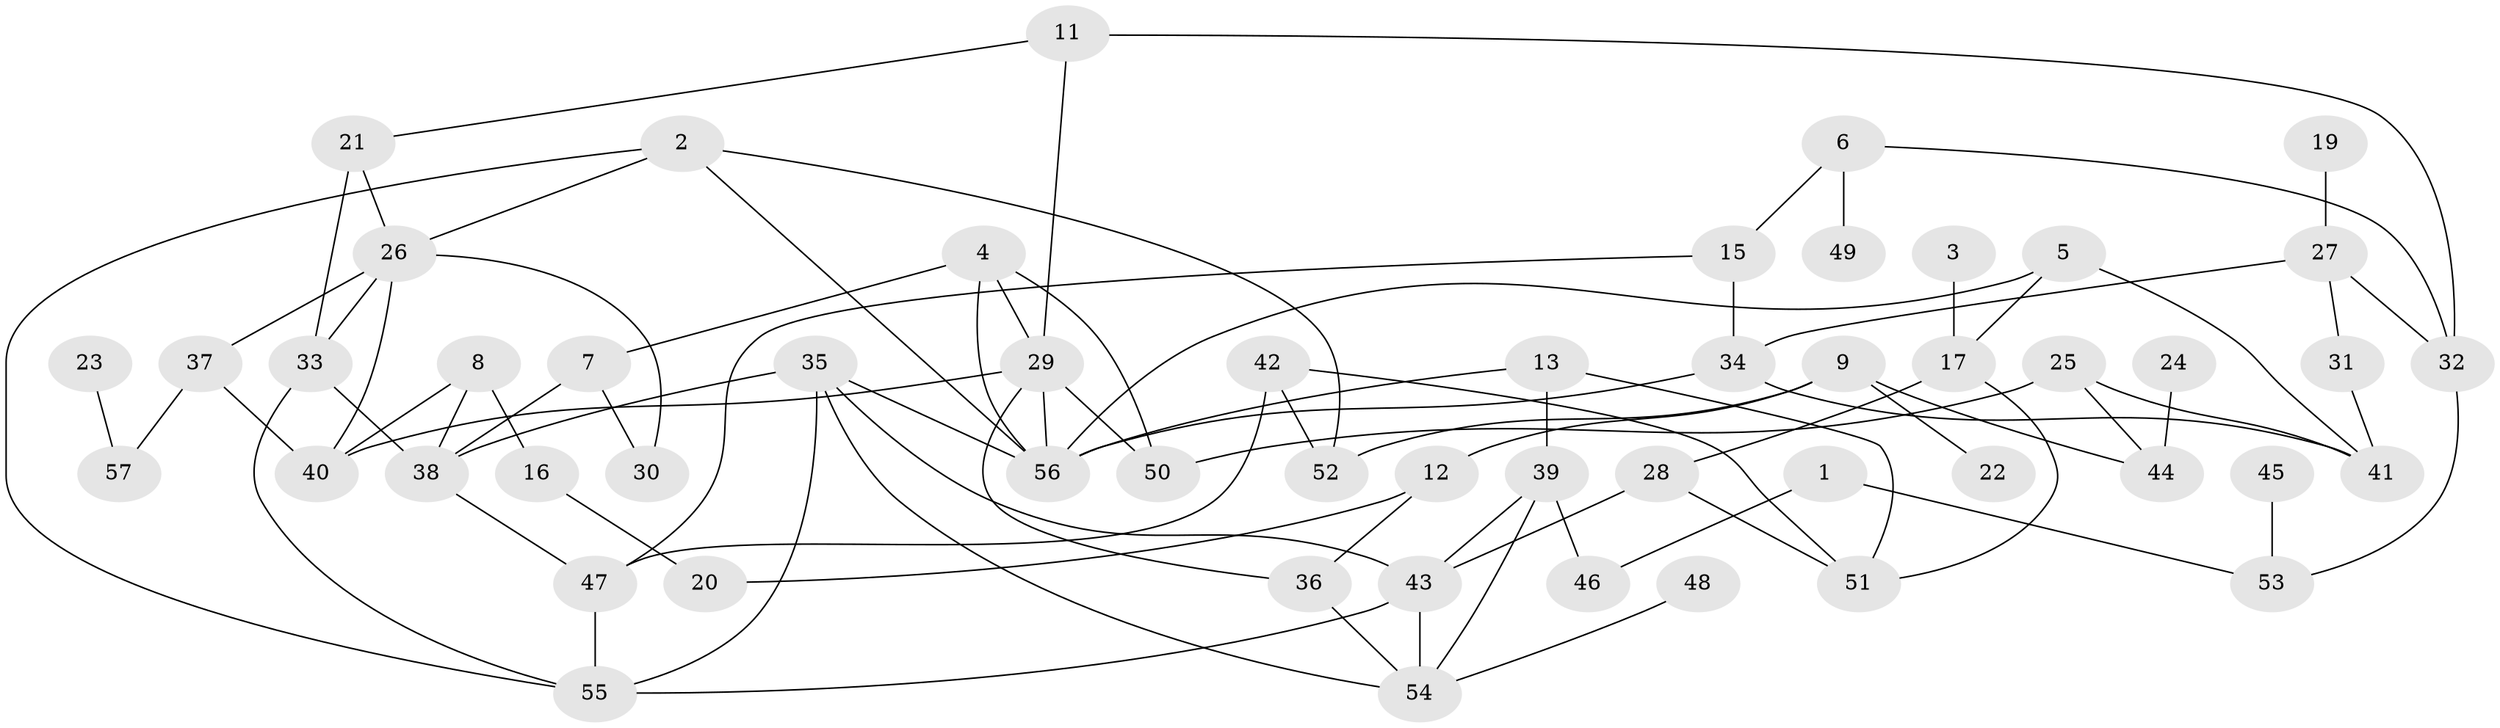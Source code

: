 // original degree distribution, {2: 0.2222222222222222, 4: 0.18518518518518517, 1: 0.14814814814814814, 3: 0.30864197530864196, 0: 0.037037037037037035, 5: 0.08641975308641975, 6: 0.012345679012345678}
// Generated by graph-tools (version 1.1) at 2025/35/03/04/25 23:35:52]
// undirected, 54 vertices, 86 edges
graph export_dot {
  node [color=gray90,style=filled];
  1;
  2;
  3;
  4;
  5;
  6;
  7;
  8;
  9;
  11;
  12;
  13;
  15;
  16;
  17;
  19;
  20;
  21;
  22;
  23;
  24;
  25;
  26;
  27;
  28;
  29;
  30;
  31;
  32;
  33;
  34;
  35;
  36;
  37;
  38;
  39;
  40;
  41;
  42;
  43;
  44;
  45;
  46;
  47;
  48;
  49;
  50;
  51;
  52;
  53;
  54;
  55;
  56;
  57;
  1 -- 46 [weight=1.0];
  1 -- 53 [weight=1.0];
  2 -- 26 [weight=1.0];
  2 -- 52 [weight=1.0];
  2 -- 55 [weight=1.0];
  2 -- 56 [weight=1.0];
  3 -- 17 [weight=1.0];
  4 -- 7 [weight=1.0];
  4 -- 29 [weight=1.0];
  4 -- 50 [weight=1.0];
  4 -- 56 [weight=1.0];
  5 -- 17 [weight=1.0];
  5 -- 41 [weight=1.0];
  5 -- 56 [weight=1.0];
  6 -- 15 [weight=1.0];
  6 -- 32 [weight=1.0];
  6 -- 49 [weight=1.0];
  7 -- 30 [weight=1.0];
  7 -- 38 [weight=1.0];
  8 -- 16 [weight=1.0];
  8 -- 38 [weight=1.0];
  8 -- 40 [weight=1.0];
  9 -- 12 [weight=1.0];
  9 -- 22 [weight=1.0];
  9 -- 44 [weight=1.0];
  9 -- 52 [weight=1.0];
  11 -- 21 [weight=1.0];
  11 -- 29 [weight=1.0];
  11 -- 32 [weight=1.0];
  12 -- 20 [weight=1.0];
  12 -- 36 [weight=1.0];
  13 -- 39 [weight=1.0];
  13 -- 51 [weight=1.0];
  13 -- 56 [weight=1.0];
  15 -- 34 [weight=1.0];
  15 -- 47 [weight=1.0];
  16 -- 20 [weight=1.0];
  17 -- 28 [weight=1.0];
  17 -- 51 [weight=1.0];
  19 -- 27 [weight=1.0];
  21 -- 26 [weight=1.0];
  21 -- 33 [weight=2.0];
  23 -- 57 [weight=1.0];
  24 -- 44 [weight=1.0];
  25 -- 41 [weight=1.0];
  25 -- 44 [weight=1.0];
  25 -- 50 [weight=1.0];
  26 -- 30 [weight=1.0];
  26 -- 33 [weight=1.0];
  26 -- 37 [weight=1.0];
  26 -- 40 [weight=1.0];
  27 -- 31 [weight=1.0];
  27 -- 32 [weight=2.0];
  27 -- 34 [weight=1.0];
  28 -- 43 [weight=1.0];
  28 -- 51 [weight=1.0];
  29 -- 36 [weight=1.0];
  29 -- 40 [weight=1.0];
  29 -- 50 [weight=1.0];
  29 -- 56 [weight=1.0];
  31 -- 41 [weight=1.0];
  32 -- 53 [weight=1.0];
  33 -- 38 [weight=1.0];
  33 -- 55 [weight=1.0];
  34 -- 41 [weight=1.0];
  34 -- 56 [weight=1.0];
  35 -- 38 [weight=1.0];
  35 -- 43 [weight=1.0];
  35 -- 54 [weight=1.0];
  35 -- 55 [weight=1.0];
  35 -- 56 [weight=1.0];
  36 -- 54 [weight=1.0];
  37 -- 40 [weight=1.0];
  37 -- 57 [weight=1.0];
  38 -- 47 [weight=1.0];
  39 -- 43 [weight=1.0];
  39 -- 46 [weight=1.0];
  39 -- 54 [weight=1.0];
  42 -- 47 [weight=1.0];
  42 -- 51 [weight=1.0];
  42 -- 52 [weight=1.0];
  43 -- 54 [weight=1.0];
  43 -- 55 [weight=1.0];
  45 -- 53 [weight=1.0];
  47 -- 55 [weight=1.0];
  48 -- 54 [weight=1.0];
}
